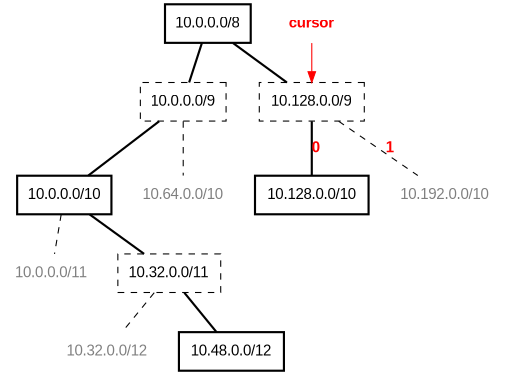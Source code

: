 strict graph {
	graph [ordering=out, margin=0, ratio=expand, size="6,2.5"];
	node [label="\N"];
	graph [bb="0,0,551,324"];
	"10.0.0.0/8" [label="10.0.0.0/8", shape=box, fontname=Arial, penwidth=2, pos="270,306", width="1.1111", height="0.5"];
	"10.0.0.0/9" [label="10.0.0.0/9", shape=box, fontname=Arial, style=dashed, pos="210,234", width="1.1111", height="0.5"];
	"10.128.0.0/9" [label="10.128.0.0/9", shape=box, fontname=Arial, style=dashed, pos="330,234", width="1.3611", height="0.5"];
	"10.0.0.0/10" [label="10.0.0.0/10", shape=box, fontname=Arial, penwidth=2, pos="99,162", width="1.2222", height="0.5"];
	"10.64.0.0/10" [label="10.64.0.0/10", shape=none, fontname=Arial, fontcolor=grey50, pos="210,162", width="1.3611", height="0.5"];
	"10.128.0.0/10" [label="10.128.0.0/10", shape=box, fontname=Arial, penwidth=2, pos="330,162", width="1.4722", height="0.5"];
	"10.192.0.0/10" [label="10.192.0.0/10", shape=none, fontname=Arial, fontcolor=grey50, pos="454,162", width="1.4722", height="0.5"];
	"10.0.0.0/11" [label="10.0.0.0/11", shape=none, fontname=Arial, fontcolor=grey50, pos="44,90", width="1.2222", height="0.5"];
	"10.32.0.0/11" [label="10.32.0.0/11", shape=box, fontname=Arial, style=dashed, pos="154,90", width="1.3333", height="0.5"];
	"10.32.0.0/12" [label="10.32.0.0/12", shape=none, fontname=Arial, fontcolor=grey50, pos="87,18", width="1.3611", height="0.5"];
	"10.48.0.0/12" [label="10.48.0.0/12", shape=box, fontname=Arial, penwidth=2, pos="203,18", width="1.3611", height="0.5"];
	cursor [label=cursor, shape=none, fontname="Arial Bold", fontcolor=red, pos="454,300", width="0.86111", height="0.5"];
	"10.0.0.0/8" -- "10.0.0.0/9" [penwidth=2, pos="254.86,287.83 245.83,277 234.41,263.29 225.34,252.41"];
	"10.0.0.0/8" -- "10.128.0.0/9" [penwidth=2, pos="285.14,287.83 294.17,277 305.59,263.29 314.66,252.41"];
	"10.0.0.0/9" -- "10.0.0.0/10" [penwidth=2, pos="181.99,215.83 165.16,204.92 143.83,191.08 127,180.16"];
	"10.0.0.0/9" -- "10.64.0.0/10" [style=dashed, pos="210,215.83 210,205 210,191.29 210,180.41"];
	"10.128.0.0/9" -- "10.128.0.0/10" [label="0", fontcolor=red, fontname="Arial Bold", penwidth=2, pos="330,215.83 330,205 330,191.29 330,180.41"];
	"10.128.0.0/9" -- "10.192.0.0/10" [label="1", fontcolor=red, fontname="Arial Bold", style=dashed, pos="361.29,215.83 380.09,204.92 403.92,191.08 422.72,180.16"];
	"10.0.0.0/10" -- "10.0.0.0/11" [style=dashed, pos="85.121,143.83 76.847,133 66.372,119.29 58.066,108.41"];
	"10.0.0.0/10" -- "10.32.0.0/11" [penwidth=2, pos="112.88,143.83 121.15,133 131.63,119.29 139.93,108.41"];
	"10.32.0.0/11" -- "10.32.0.0/12" [style=dashed, pos="137.09,71.831 127.01,61 114.25,47.288 104.13,36.413"];
	"10.32.0.0/11" -- "10.48.0.0/12" [penwidth=2, pos="166.36,71.831 173.74,61 183.07,47.288 190.47,36.413"];
	cursor -- "10.128.0.0/9" [dir=forward, arrowhead=normal, color=red, pendwidth=2];
}
